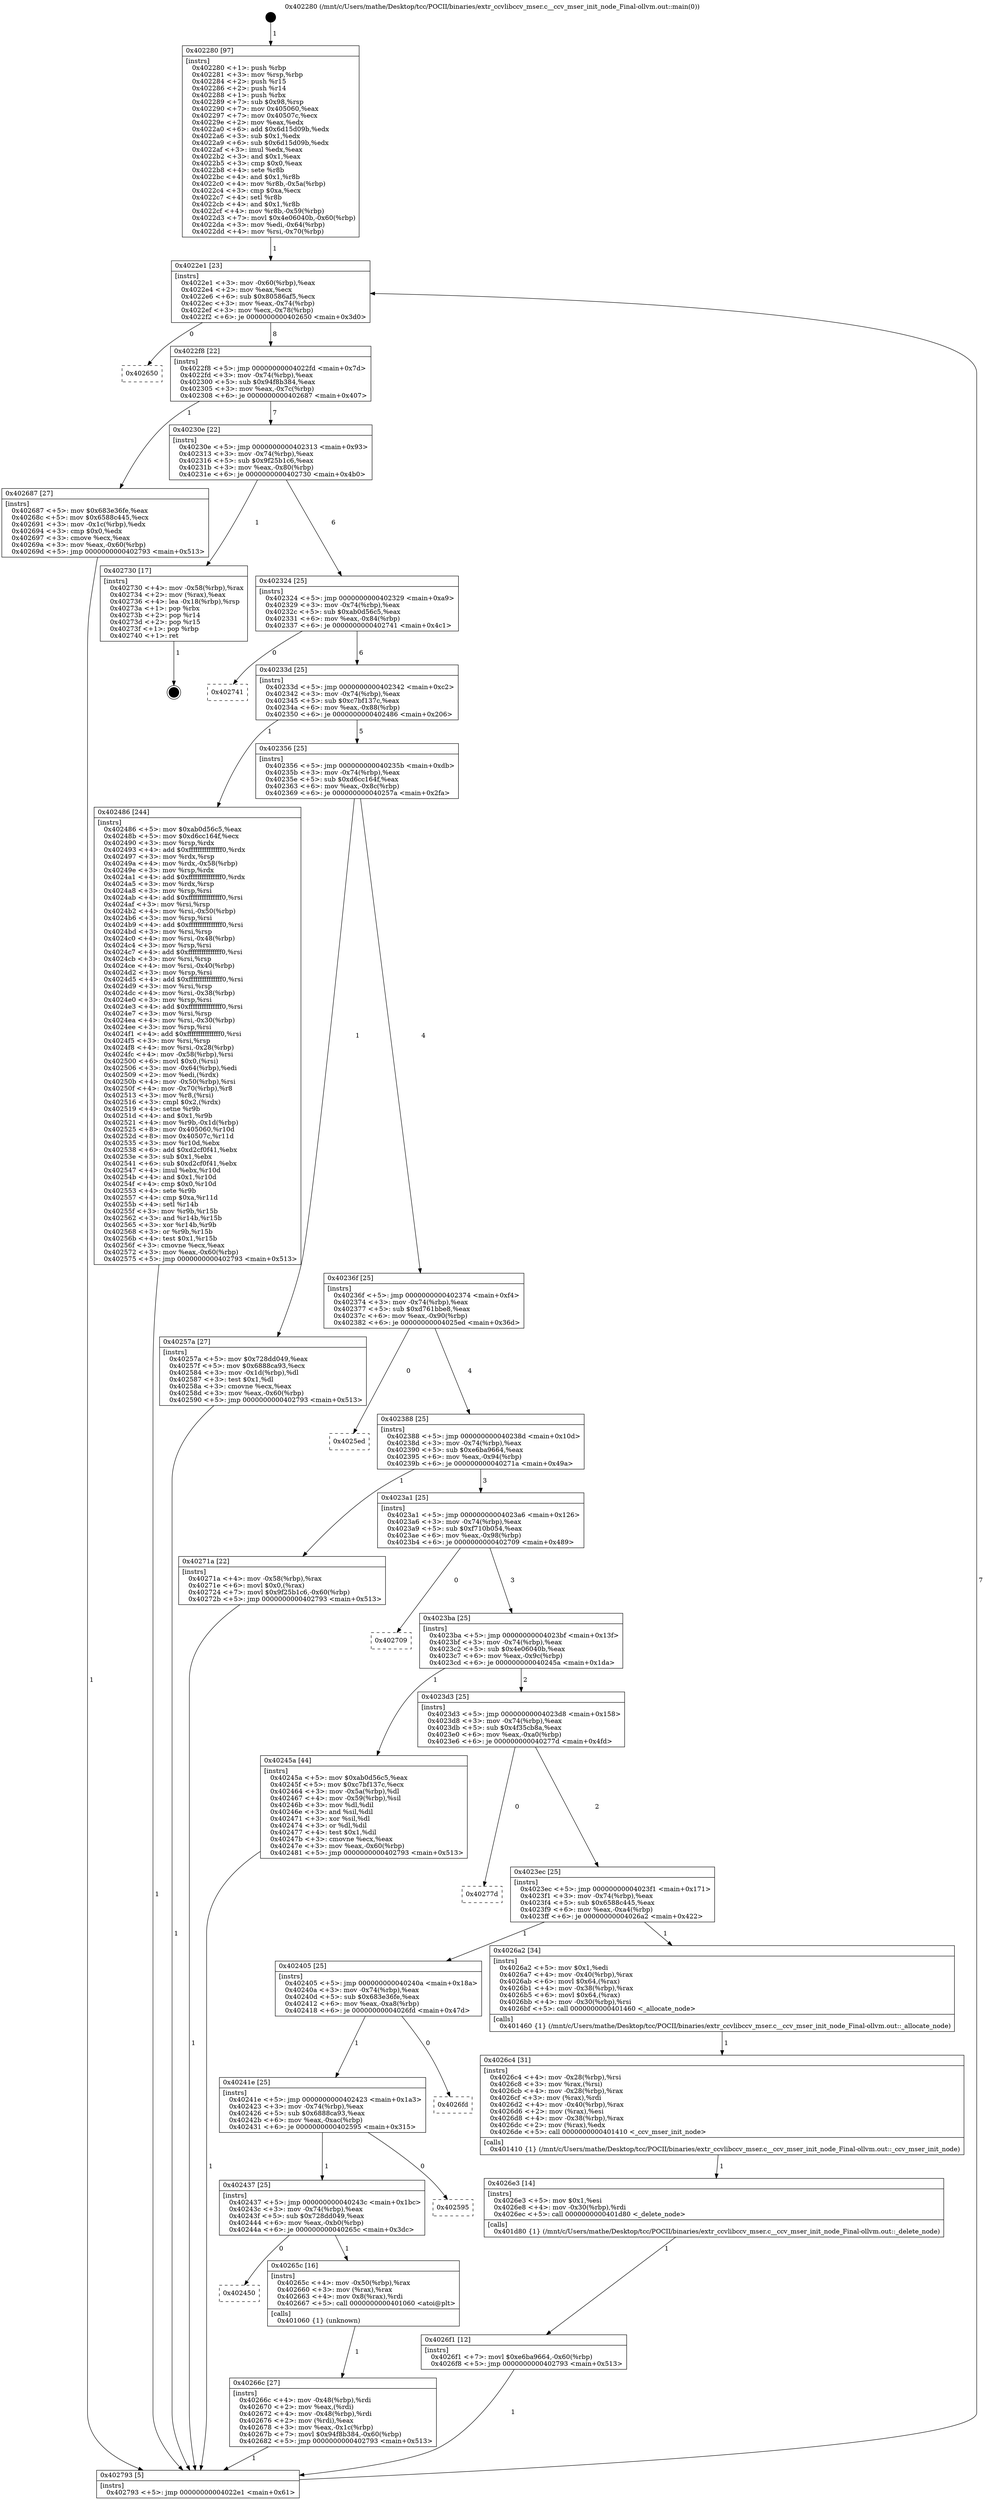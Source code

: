 digraph "0x402280" {
  label = "0x402280 (/mnt/c/Users/mathe/Desktop/tcc/POCII/binaries/extr_ccvlibccv_mser.c__ccv_mser_init_node_Final-ollvm.out::main(0))"
  labelloc = "t"
  node[shape=record]

  Entry [label="",width=0.3,height=0.3,shape=circle,fillcolor=black,style=filled]
  "0x4022e1" [label="{
     0x4022e1 [23]\l
     | [instrs]\l
     &nbsp;&nbsp;0x4022e1 \<+3\>: mov -0x60(%rbp),%eax\l
     &nbsp;&nbsp;0x4022e4 \<+2\>: mov %eax,%ecx\l
     &nbsp;&nbsp;0x4022e6 \<+6\>: sub $0x80586af5,%ecx\l
     &nbsp;&nbsp;0x4022ec \<+3\>: mov %eax,-0x74(%rbp)\l
     &nbsp;&nbsp;0x4022ef \<+3\>: mov %ecx,-0x78(%rbp)\l
     &nbsp;&nbsp;0x4022f2 \<+6\>: je 0000000000402650 \<main+0x3d0\>\l
  }"]
  "0x402650" [label="{
     0x402650\l
  }", style=dashed]
  "0x4022f8" [label="{
     0x4022f8 [22]\l
     | [instrs]\l
     &nbsp;&nbsp;0x4022f8 \<+5\>: jmp 00000000004022fd \<main+0x7d\>\l
     &nbsp;&nbsp;0x4022fd \<+3\>: mov -0x74(%rbp),%eax\l
     &nbsp;&nbsp;0x402300 \<+5\>: sub $0x94f8b384,%eax\l
     &nbsp;&nbsp;0x402305 \<+3\>: mov %eax,-0x7c(%rbp)\l
     &nbsp;&nbsp;0x402308 \<+6\>: je 0000000000402687 \<main+0x407\>\l
  }"]
  Exit [label="",width=0.3,height=0.3,shape=circle,fillcolor=black,style=filled,peripheries=2]
  "0x402687" [label="{
     0x402687 [27]\l
     | [instrs]\l
     &nbsp;&nbsp;0x402687 \<+5\>: mov $0x683e36fe,%eax\l
     &nbsp;&nbsp;0x40268c \<+5\>: mov $0x6588c445,%ecx\l
     &nbsp;&nbsp;0x402691 \<+3\>: mov -0x1c(%rbp),%edx\l
     &nbsp;&nbsp;0x402694 \<+3\>: cmp $0x0,%edx\l
     &nbsp;&nbsp;0x402697 \<+3\>: cmove %ecx,%eax\l
     &nbsp;&nbsp;0x40269a \<+3\>: mov %eax,-0x60(%rbp)\l
     &nbsp;&nbsp;0x40269d \<+5\>: jmp 0000000000402793 \<main+0x513\>\l
  }"]
  "0x40230e" [label="{
     0x40230e [22]\l
     | [instrs]\l
     &nbsp;&nbsp;0x40230e \<+5\>: jmp 0000000000402313 \<main+0x93\>\l
     &nbsp;&nbsp;0x402313 \<+3\>: mov -0x74(%rbp),%eax\l
     &nbsp;&nbsp;0x402316 \<+5\>: sub $0x9f25b1c6,%eax\l
     &nbsp;&nbsp;0x40231b \<+3\>: mov %eax,-0x80(%rbp)\l
     &nbsp;&nbsp;0x40231e \<+6\>: je 0000000000402730 \<main+0x4b0\>\l
  }"]
  "0x4026f1" [label="{
     0x4026f1 [12]\l
     | [instrs]\l
     &nbsp;&nbsp;0x4026f1 \<+7\>: movl $0xe6ba9664,-0x60(%rbp)\l
     &nbsp;&nbsp;0x4026f8 \<+5\>: jmp 0000000000402793 \<main+0x513\>\l
  }"]
  "0x402730" [label="{
     0x402730 [17]\l
     | [instrs]\l
     &nbsp;&nbsp;0x402730 \<+4\>: mov -0x58(%rbp),%rax\l
     &nbsp;&nbsp;0x402734 \<+2\>: mov (%rax),%eax\l
     &nbsp;&nbsp;0x402736 \<+4\>: lea -0x18(%rbp),%rsp\l
     &nbsp;&nbsp;0x40273a \<+1\>: pop %rbx\l
     &nbsp;&nbsp;0x40273b \<+2\>: pop %r14\l
     &nbsp;&nbsp;0x40273d \<+2\>: pop %r15\l
     &nbsp;&nbsp;0x40273f \<+1\>: pop %rbp\l
     &nbsp;&nbsp;0x402740 \<+1\>: ret\l
  }"]
  "0x402324" [label="{
     0x402324 [25]\l
     | [instrs]\l
     &nbsp;&nbsp;0x402324 \<+5\>: jmp 0000000000402329 \<main+0xa9\>\l
     &nbsp;&nbsp;0x402329 \<+3\>: mov -0x74(%rbp),%eax\l
     &nbsp;&nbsp;0x40232c \<+5\>: sub $0xab0d56c5,%eax\l
     &nbsp;&nbsp;0x402331 \<+6\>: mov %eax,-0x84(%rbp)\l
     &nbsp;&nbsp;0x402337 \<+6\>: je 0000000000402741 \<main+0x4c1\>\l
  }"]
  "0x4026e3" [label="{
     0x4026e3 [14]\l
     | [instrs]\l
     &nbsp;&nbsp;0x4026e3 \<+5\>: mov $0x1,%esi\l
     &nbsp;&nbsp;0x4026e8 \<+4\>: mov -0x30(%rbp),%rdi\l
     &nbsp;&nbsp;0x4026ec \<+5\>: call 0000000000401d80 \<_delete_node\>\l
     | [calls]\l
     &nbsp;&nbsp;0x401d80 \{1\} (/mnt/c/Users/mathe/Desktop/tcc/POCII/binaries/extr_ccvlibccv_mser.c__ccv_mser_init_node_Final-ollvm.out::_delete_node)\l
  }"]
  "0x402741" [label="{
     0x402741\l
  }", style=dashed]
  "0x40233d" [label="{
     0x40233d [25]\l
     | [instrs]\l
     &nbsp;&nbsp;0x40233d \<+5\>: jmp 0000000000402342 \<main+0xc2\>\l
     &nbsp;&nbsp;0x402342 \<+3\>: mov -0x74(%rbp),%eax\l
     &nbsp;&nbsp;0x402345 \<+5\>: sub $0xc7bf137c,%eax\l
     &nbsp;&nbsp;0x40234a \<+6\>: mov %eax,-0x88(%rbp)\l
     &nbsp;&nbsp;0x402350 \<+6\>: je 0000000000402486 \<main+0x206\>\l
  }"]
  "0x4026c4" [label="{
     0x4026c4 [31]\l
     | [instrs]\l
     &nbsp;&nbsp;0x4026c4 \<+4\>: mov -0x28(%rbp),%rsi\l
     &nbsp;&nbsp;0x4026c8 \<+3\>: mov %rax,(%rsi)\l
     &nbsp;&nbsp;0x4026cb \<+4\>: mov -0x28(%rbp),%rax\l
     &nbsp;&nbsp;0x4026cf \<+3\>: mov (%rax),%rdi\l
     &nbsp;&nbsp;0x4026d2 \<+4\>: mov -0x40(%rbp),%rax\l
     &nbsp;&nbsp;0x4026d6 \<+2\>: mov (%rax),%esi\l
     &nbsp;&nbsp;0x4026d8 \<+4\>: mov -0x38(%rbp),%rax\l
     &nbsp;&nbsp;0x4026dc \<+2\>: mov (%rax),%edx\l
     &nbsp;&nbsp;0x4026de \<+5\>: call 0000000000401410 \<_ccv_mser_init_node\>\l
     | [calls]\l
     &nbsp;&nbsp;0x401410 \{1\} (/mnt/c/Users/mathe/Desktop/tcc/POCII/binaries/extr_ccvlibccv_mser.c__ccv_mser_init_node_Final-ollvm.out::_ccv_mser_init_node)\l
  }"]
  "0x402486" [label="{
     0x402486 [244]\l
     | [instrs]\l
     &nbsp;&nbsp;0x402486 \<+5\>: mov $0xab0d56c5,%eax\l
     &nbsp;&nbsp;0x40248b \<+5\>: mov $0xd6cc164f,%ecx\l
     &nbsp;&nbsp;0x402490 \<+3\>: mov %rsp,%rdx\l
     &nbsp;&nbsp;0x402493 \<+4\>: add $0xfffffffffffffff0,%rdx\l
     &nbsp;&nbsp;0x402497 \<+3\>: mov %rdx,%rsp\l
     &nbsp;&nbsp;0x40249a \<+4\>: mov %rdx,-0x58(%rbp)\l
     &nbsp;&nbsp;0x40249e \<+3\>: mov %rsp,%rdx\l
     &nbsp;&nbsp;0x4024a1 \<+4\>: add $0xfffffffffffffff0,%rdx\l
     &nbsp;&nbsp;0x4024a5 \<+3\>: mov %rdx,%rsp\l
     &nbsp;&nbsp;0x4024a8 \<+3\>: mov %rsp,%rsi\l
     &nbsp;&nbsp;0x4024ab \<+4\>: add $0xfffffffffffffff0,%rsi\l
     &nbsp;&nbsp;0x4024af \<+3\>: mov %rsi,%rsp\l
     &nbsp;&nbsp;0x4024b2 \<+4\>: mov %rsi,-0x50(%rbp)\l
     &nbsp;&nbsp;0x4024b6 \<+3\>: mov %rsp,%rsi\l
     &nbsp;&nbsp;0x4024b9 \<+4\>: add $0xfffffffffffffff0,%rsi\l
     &nbsp;&nbsp;0x4024bd \<+3\>: mov %rsi,%rsp\l
     &nbsp;&nbsp;0x4024c0 \<+4\>: mov %rsi,-0x48(%rbp)\l
     &nbsp;&nbsp;0x4024c4 \<+3\>: mov %rsp,%rsi\l
     &nbsp;&nbsp;0x4024c7 \<+4\>: add $0xfffffffffffffff0,%rsi\l
     &nbsp;&nbsp;0x4024cb \<+3\>: mov %rsi,%rsp\l
     &nbsp;&nbsp;0x4024ce \<+4\>: mov %rsi,-0x40(%rbp)\l
     &nbsp;&nbsp;0x4024d2 \<+3\>: mov %rsp,%rsi\l
     &nbsp;&nbsp;0x4024d5 \<+4\>: add $0xfffffffffffffff0,%rsi\l
     &nbsp;&nbsp;0x4024d9 \<+3\>: mov %rsi,%rsp\l
     &nbsp;&nbsp;0x4024dc \<+4\>: mov %rsi,-0x38(%rbp)\l
     &nbsp;&nbsp;0x4024e0 \<+3\>: mov %rsp,%rsi\l
     &nbsp;&nbsp;0x4024e3 \<+4\>: add $0xfffffffffffffff0,%rsi\l
     &nbsp;&nbsp;0x4024e7 \<+3\>: mov %rsi,%rsp\l
     &nbsp;&nbsp;0x4024ea \<+4\>: mov %rsi,-0x30(%rbp)\l
     &nbsp;&nbsp;0x4024ee \<+3\>: mov %rsp,%rsi\l
     &nbsp;&nbsp;0x4024f1 \<+4\>: add $0xfffffffffffffff0,%rsi\l
     &nbsp;&nbsp;0x4024f5 \<+3\>: mov %rsi,%rsp\l
     &nbsp;&nbsp;0x4024f8 \<+4\>: mov %rsi,-0x28(%rbp)\l
     &nbsp;&nbsp;0x4024fc \<+4\>: mov -0x58(%rbp),%rsi\l
     &nbsp;&nbsp;0x402500 \<+6\>: movl $0x0,(%rsi)\l
     &nbsp;&nbsp;0x402506 \<+3\>: mov -0x64(%rbp),%edi\l
     &nbsp;&nbsp;0x402509 \<+2\>: mov %edi,(%rdx)\l
     &nbsp;&nbsp;0x40250b \<+4\>: mov -0x50(%rbp),%rsi\l
     &nbsp;&nbsp;0x40250f \<+4\>: mov -0x70(%rbp),%r8\l
     &nbsp;&nbsp;0x402513 \<+3\>: mov %r8,(%rsi)\l
     &nbsp;&nbsp;0x402516 \<+3\>: cmpl $0x2,(%rdx)\l
     &nbsp;&nbsp;0x402519 \<+4\>: setne %r9b\l
     &nbsp;&nbsp;0x40251d \<+4\>: and $0x1,%r9b\l
     &nbsp;&nbsp;0x402521 \<+4\>: mov %r9b,-0x1d(%rbp)\l
     &nbsp;&nbsp;0x402525 \<+8\>: mov 0x405060,%r10d\l
     &nbsp;&nbsp;0x40252d \<+8\>: mov 0x40507c,%r11d\l
     &nbsp;&nbsp;0x402535 \<+3\>: mov %r10d,%ebx\l
     &nbsp;&nbsp;0x402538 \<+6\>: add $0xd2cf0f41,%ebx\l
     &nbsp;&nbsp;0x40253e \<+3\>: sub $0x1,%ebx\l
     &nbsp;&nbsp;0x402541 \<+6\>: sub $0xd2cf0f41,%ebx\l
     &nbsp;&nbsp;0x402547 \<+4\>: imul %ebx,%r10d\l
     &nbsp;&nbsp;0x40254b \<+4\>: and $0x1,%r10d\l
     &nbsp;&nbsp;0x40254f \<+4\>: cmp $0x0,%r10d\l
     &nbsp;&nbsp;0x402553 \<+4\>: sete %r9b\l
     &nbsp;&nbsp;0x402557 \<+4\>: cmp $0xa,%r11d\l
     &nbsp;&nbsp;0x40255b \<+4\>: setl %r14b\l
     &nbsp;&nbsp;0x40255f \<+3\>: mov %r9b,%r15b\l
     &nbsp;&nbsp;0x402562 \<+3\>: and %r14b,%r15b\l
     &nbsp;&nbsp;0x402565 \<+3\>: xor %r14b,%r9b\l
     &nbsp;&nbsp;0x402568 \<+3\>: or %r9b,%r15b\l
     &nbsp;&nbsp;0x40256b \<+4\>: test $0x1,%r15b\l
     &nbsp;&nbsp;0x40256f \<+3\>: cmovne %ecx,%eax\l
     &nbsp;&nbsp;0x402572 \<+3\>: mov %eax,-0x60(%rbp)\l
     &nbsp;&nbsp;0x402575 \<+5\>: jmp 0000000000402793 \<main+0x513\>\l
  }"]
  "0x402356" [label="{
     0x402356 [25]\l
     | [instrs]\l
     &nbsp;&nbsp;0x402356 \<+5\>: jmp 000000000040235b \<main+0xdb\>\l
     &nbsp;&nbsp;0x40235b \<+3\>: mov -0x74(%rbp),%eax\l
     &nbsp;&nbsp;0x40235e \<+5\>: sub $0xd6cc164f,%eax\l
     &nbsp;&nbsp;0x402363 \<+6\>: mov %eax,-0x8c(%rbp)\l
     &nbsp;&nbsp;0x402369 \<+6\>: je 000000000040257a \<main+0x2fa\>\l
  }"]
  "0x40266c" [label="{
     0x40266c [27]\l
     | [instrs]\l
     &nbsp;&nbsp;0x40266c \<+4\>: mov -0x48(%rbp),%rdi\l
     &nbsp;&nbsp;0x402670 \<+2\>: mov %eax,(%rdi)\l
     &nbsp;&nbsp;0x402672 \<+4\>: mov -0x48(%rbp),%rdi\l
     &nbsp;&nbsp;0x402676 \<+2\>: mov (%rdi),%eax\l
     &nbsp;&nbsp;0x402678 \<+3\>: mov %eax,-0x1c(%rbp)\l
     &nbsp;&nbsp;0x40267b \<+7\>: movl $0x94f8b384,-0x60(%rbp)\l
     &nbsp;&nbsp;0x402682 \<+5\>: jmp 0000000000402793 \<main+0x513\>\l
  }"]
  "0x40257a" [label="{
     0x40257a [27]\l
     | [instrs]\l
     &nbsp;&nbsp;0x40257a \<+5\>: mov $0x728dd049,%eax\l
     &nbsp;&nbsp;0x40257f \<+5\>: mov $0x6888ca93,%ecx\l
     &nbsp;&nbsp;0x402584 \<+3\>: mov -0x1d(%rbp),%dl\l
     &nbsp;&nbsp;0x402587 \<+3\>: test $0x1,%dl\l
     &nbsp;&nbsp;0x40258a \<+3\>: cmovne %ecx,%eax\l
     &nbsp;&nbsp;0x40258d \<+3\>: mov %eax,-0x60(%rbp)\l
     &nbsp;&nbsp;0x402590 \<+5\>: jmp 0000000000402793 \<main+0x513\>\l
  }"]
  "0x40236f" [label="{
     0x40236f [25]\l
     | [instrs]\l
     &nbsp;&nbsp;0x40236f \<+5\>: jmp 0000000000402374 \<main+0xf4\>\l
     &nbsp;&nbsp;0x402374 \<+3\>: mov -0x74(%rbp),%eax\l
     &nbsp;&nbsp;0x402377 \<+5\>: sub $0xd761bbe8,%eax\l
     &nbsp;&nbsp;0x40237c \<+6\>: mov %eax,-0x90(%rbp)\l
     &nbsp;&nbsp;0x402382 \<+6\>: je 00000000004025ed \<main+0x36d\>\l
  }"]
  "0x402450" [label="{
     0x402450\l
  }", style=dashed]
  "0x4025ed" [label="{
     0x4025ed\l
  }", style=dashed]
  "0x402388" [label="{
     0x402388 [25]\l
     | [instrs]\l
     &nbsp;&nbsp;0x402388 \<+5\>: jmp 000000000040238d \<main+0x10d\>\l
     &nbsp;&nbsp;0x40238d \<+3\>: mov -0x74(%rbp),%eax\l
     &nbsp;&nbsp;0x402390 \<+5\>: sub $0xe6ba9664,%eax\l
     &nbsp;&nbsp;0x402395 \<+6\>: mov %eax,-0x94(%rbp)\l
     &nbsp;&nbsp;0x40239b \<+6\>: je 000000000040271a \<main+0x49a\>\l
  }"]
  "0x40265c" [label="{
     0x40265c [16]\l
     | [instrs]\l
     &nbsp;&nbsp;0x40265c \<+4\>: mov -0x50(%rbp),%rax\l
     &nbsp;&nbsp;0x402660 \<+3\>: mov (%rax),%rax\l
     &nbsp;&nbsp;0x402663 \<+4\>: mov 0x8(%rax),%rdi\l
     &nbsp;&nbsp;0x402667 \<+5\>: call 0000000000401060 \<atoi@plt\>\l
     | [calls]\l
     &nbsp;&nbsp;0x401060 \{1\} (unknown)\l
  }"]
  "0x40271a" [label="{
     0x40271a [22]\l
     | [instrs]\l
     &nbsp;&nbsp;0x40271a \<+4\>: mov -0x58(%rbp),%rax\l
     &nbsp;&nbsp;0x40271e \<+6\>: movl $0x0,(%rax)\l
     &nbsp;&nbsp;0x402724 \<+7\>: movl $0x9f25b1c6,-0x60(%rbp)\l
     &nbsp;&nbsp;0x40272b \<+5\>: jmp 0000000000402793 \<main+0x513\>\l
  }"]
  "0x4023a1" [label="{
     0x4023a1 [25]\l
     | [instrs]\l
     &nbsp;&nbsp;0x4023a1 \<+5\>: jmp 00000000004023a6 \<main+0x126\>\l
     &nbsp;&nbsp;0x4023a6 \<+3\>: mov -0x74(%rbp),%eax\l
     &nbsp;&nbsp;0x4023a9 \<+5\>: sub $0xf710b054,%eax\l
     &nbsp;&nbsp;0x4023ae \<+6\>: mov %eax,-0x98(%rbp)\l
     &nbsp;&nbsp;0x4023b4 \<+6\>: je 0000000000402709 \<main+0x489\>\l
  }"]
  "0x402437" [label="{
     0x402437 [25]\l
     | [instrs]\l
     &nbsp;&nbsp;0x402437 \<+5\>: jmp 000000000040243c \<main+0x1bc\>\l
     &nbsp;&nbsp;0x40243c \<+3\>: mov -0x74(%rbp),%eax\l
     &nbsp;&nbsp;0x40243f \<+5\>: sub $0x728dd049,%eax\l
     &nbsp;&nbsp;0x402444 \<+6\>: mov %eax,-0xb0(%rbp)\l
     &nbsp;&nbsp;0x40244a \<+6\>: je 000000000040265c \<main+0x3dc\>\l
  }"]
  "0x402709" [label="{
     0x402709\l
  }", style=dashed]
  "0x4023ba" [label="{
     0x4023ba [25]\l
     | [instrs]\l
     &nbsp;&nbsp;0x4023ba \<+5\>: jmp 00000000004023bf \<main+0x13f\>\l
     &nbsp;&nbsp;0x4023bf \<+3\>: mov -0x74(%rbp),%eax\l
     &nbsp;&nbsp;0x4023c2 \<+5\>: sub $0x4e06040b,%eax\l
     &nbsp;&nbsp;0x4023c7 \<+6\>: mov %eax,-0x9c(%rbp)\l
     &nbsp;&nbsp;0x4023cd \<+6\>: je 000000000040245a \<main+0x1da\>\l
  }"]
  "0x402595" [label="{
     0x402595\l
  }", style=dashed]
  "0x40245a" [label="{
     0x40245a [44]\l
     | [instrs]\l
     &nbsp;&nbsp;0x40245a \<+5\>: mov $0xab0d56c5,%eax\l
     &nbsp;&nbsp;0x40245f \<+5\>: mov $0xc7bf137c,%ecx\l
     &nbsp;&nbsp;0x402464 \<+3\>: mov -0x5a(%rbp),%dl\l
     &nbsp;&nbsp;0x402467 \<+4\>: mov -0x59(%rbp),%sil\l
     &nbsp;&nbsp;0x40246b \<+3\>: mov %dl,%dil\l
     &nbsp;&nbsp;0x40246e \<+3\>: and %sil,%dil\l
     &nbsp;&nbsp;0x402471 \<+3\>: xor %sil,%dl\l
     &nbsp;&nbsp;0x402474 \<+3\>: or %dl,%dil\l
     &nbsp;&nbsp;0x402477 \<+4\>: test $0x1,%dil\l
     &nbsp;&nbsp;0x40247b \<+3\>: cmovne %ecx,%eax\l
     &nbsp;&nbsp;0x40247e \<+3\>: mov %eax,-0x60(%rbp)\l
     &nbsp;&nbsp;0x402481 \<+5\>: jmp 0000000000402793 \<main+0x513\>\l
  }"]
  "0x4023d3" [label="{
     0x4023d3 [25]\l
     | [instrs]\l
     &nbsp;&nbsp;0x4023d3 \<+5\>: jmp 00000000004023d8 \<main+0x158\>\l
     &nbsp;&nbsp;0x4023d8 \<+3\>: mov -0x74(%rbp),%eax\l
     &nbsp;&nbsp;0x4023db \<+5\>: sub $0x4f35cb8a,%eax\l
     &nbsp;&nbsp;0x4023e0 \<+6\>: mov %eax,-0xa0(%rbp)\l
     &nbsp;&nbsp;0x4023e6 \<+6\>: je 000000000040277d \<main+0x4fd\>\l
  }"]
  "0x402793" [label="{
     0x402793 [5]\l
     | [instrs]\l
     &nbsp;&nbsp;0x402793 \<+5\>: jmp 00000000004022e1 \<main+0x61\>\l
  }"]
  "0x402280" [label="{
     0x402280 [97]\l
     | [instrs]\l
     &nbsp;&nbsp;0x402280 \<+1\>: push %rbp\l
     &nbsp;&nbsp;0x402281 \<+3\>: mov %rsp,%rbp\l
     &nbsp;&nbsp;0x402284 \<+2\>: push %r15\l
     &nbsp;&nbsp;0x402286 \<+2\>: push %r14\l
     &nbsp;&nbsp;0x402288 \<+1\>: push %rbx\l
     &nbsp;&nbsp;0x402289 \<+7\>: sub $0x98,%rsp\l
     &nbsp;&nbsp;0x402290 \<+7\>: mov 0x405060,%eax\l
     &nbsp;&nbsp;0x402297 \<+7\>: mov 0x40507c,%ecx\l
     &nbsp;&nbsp;0x40229e \<+2\>: mov %eax,%edx\l
     &nbsp;&nbsp;0x4022a0 \<+6\>: add $0x6d15d09b,%edx\l
     &nbsp;&nbsp;0x4022a6 \<+3\>: sub $0x1,%edx\l
     &nbsp;&nbsp;0x4022a9 \<+6\>: sub $0x6d15d09b,%edx\l
     &nbsp;&nbsp;0x4022af \<+3\>: imul %edx,%eax\l
     &nbsp;&nbsp;0x4022b2 \<+3\>: and $0x1,%eax\l
     &nbsp;&nbsp;0x4022b5 \<+3\>: cmp $0x0,%eax\l
     &nbsp;&nbsp;0x4022b8 \<+4\>: sete %r8b\l
     &nbsp;&nbsp;0x4022bc \<+4\>: and $0x1,%r8b\l
     &nbsp;&nbsp;0x4022c0 \<+4\>: mov %r8b,-0x5a(%rbp)\l
     &nbsp;&nbsp;0x4022c4 \<+3\>: cmp $0xa,%ecx\l
     &nbsp;&nbsp;0x4022c7 \<+4\>: setl %r8b\l
     &nbsp;&nbsp;0x4022cb \<+4\>: and $0x1,%r8b\l
     &nbsp;&nbsp;0x4022cf \<+4\>: mov %r8b,-0x59(%rbp)\l
     &nbsp;&nbsp;0x4022d3 \<+7\>: movl $0x4e06040b,-0x60(%rbp)\l
     &nbsp;&nbsp;0x4022da \<+3\>: mov %edi,-0x64(%rbp)\l
     &nbsp;&nbsp;0x4022dd \<+4\>: mov %rsi,-0x70(%rbp)\l
  }"]
  "0x40241e" [label="{
     0x40241e [25]\l
     | [instrs]\l
     &nbsp;&nbsp;0x40241e \<+5\>: jmp 0000000000402423 \<main+0x1a3\>\l
     &nbsp;&nbsp;0x402423 \<+3\>: mov -0x74(%rbp),%eax\l
     &nbsp;&nbsp;0x402426 \<+5\>: sub $0x6888ca93,%eax\l
     &nbsp;&nbsp;0x40242b \<+6\>: mov %eax,-0xac(%rbp)\l
     &nbsp;&nbsp;0x402431 \<+6\>: je 0000000000402595 \<main+0x315\>\l
  }"]
  "0x4026fd" [label="{
     0x4026fd\l
  }", style=dashed]
  "0x40277d" [label="{
     0x40277d\l
  }", style=dashed]
  "0x4023ec" [label="{
     0x4023ec [25]\l
     | [instrs]\l
     &nbsp;&nbsp;0x4023ec \<+5\>: jmp 00000000004023f1 \<main+0x171\>\l
     &nbsp;&nbsp;0x4023f1 \<+3\>: mov -0x74(%rbp),%eax\l
     &nbsp;&nbsp;0x4023f4 \<+5\>: sub $0x6588c445,%eax\l
     &nbsp;&nbsp;0x4023f9 \<+6\>: mov %eax,-0xa4(%rbp)\l
     &nbsp;&nbsp;0x4023ff \<+6\>: je 00000000004026a2 \<main+0x422\>\l
  }"]
  "0x402405" [label="{
     0x402405 [25]\l
     | [instrs]\l
     &nbsp;&nbsp;0x402405 \<+5\>: jmp 000000000040240a \<main+0x18a\>\l
     &nbsp;&nbsp;0x40240a \<+3\>: mov -0x74(%rbp),%eax\l
     &nbsp;&nbsp;0x40240d \<+5\>: sub $0x683e36fe,%eax\l
     &nbsp;&nbsp;0x402412 \<+6\>: mov %eax,-0xa8(%rbp)\l
     &nbsp;&nbsp;0x402418 \<+6\>: je 00000000004026fd \<main+0x47d\>\l
  }"]
  "0x4026a2" [label="{
     0x4026a2 [34]\l
     | [instrs]\l
     &nbsp;&nbsp;0x4026a2 \<+5\>: mov $0x1,%edi\l
     &nbsp;&nbsp;0x4026a7 \<+4\>: mov -0x40(%rbp),%rax\l
     &nbsp;&nbsp;0x4026ab \<+6\>: movl $0x64,(%rax)\l
     &nbsp;&nbsp;0x4026b1 \<+4\>: mov -0x38(%rbp),%rax\l
     &nbsp;&nbsp;0x4026b5 \<+6\>: movl $0x64,(%rax)\l
     &nbsp;&nbsp;0x4026bb \<+4\>: mov -0x30(%rbp),%rsi\l
     &nbsp;&nbsp;0x4026bf \<+5\>: call 0000000000401460 \<_allocate_node\>\l
     | [calls]\l
     &nbsp;&nbsp;0x401460 \{1\} (/mnt/c/Users/mathe/Desktop/tcc/POCII/binaries/extr_ccvlibccv_mser.c__ccv_mser_init_node_Final-ollvm.out::_allocate_node)\l
  }"]
  Entry -> "0x402280" [label=" 1"]
  "0x4022e1" -> "0x402650" [label=" 0"]
  "0x4022e1" -> "0x4022f8" [label=" 8"]
  "0x402730" -> Exit [label=" 1"]
  "0x4022f8" -> "0x402687" [label=" 1"]
  "0x4022f8" -> "0x40230e" [label=" 7"]
  "0x40271a" -> "0x402793" [label=" 1"]
  "0x40230e" -> "0x402730" [label=" 1"]
  "0x40230e" -> "0x402324" [label=" 6"]
  "0x4026f1" -> "0x402793" [label=" 1"]
  "0x402324" -> "0x402741" [label=" 0"]
  "0x402324" -> "0x40233d" [label=" 6"]
  "0x4026e3" -> "0x4026f1" [label=" 1"]
  "0x40233d" -> "0x402486" [label=" 1"]
  "0x40233d" -> "0x402356" [label=" 5"]
  "0x4026c4" -> "0x4026e3" [label=" 1"]
  "0x402356" -> "0x40257a" [label=" 1"]
  "0x402356" -> "0x40236f" [label=" 4"]
  "0x4026a2" -> "0x4026c4" [label=" 1"]
  "0x40236f" -> "0x4025ed" [label=" 0"]
  "0x40236f" -> "0x402388" [label=" 4"]
  "0x402687" -> "0x402793" [label=" 1"]
  "0x402388" -> "0x40271a" [label=" 1"]
  "0x402388" -> "0x4023a1" [label=" 3"]
  "0x40266c" -> "0x402793" [label=" 1"]
  "0x4023a1" -> "0x402709" [label=" 0"]
  "0x4023a1" -> "0x4023ba" [label=" 3"]
  "0x402437" -> "0x402450" [label=" 0"]
  "0x4023ba" -> "0x40245a" [label=" 1"]
  "0x4023ba" -> "0x4023d3" [label=" 2"]
  "0x40245a" -> "0x402793" [label=" 1"]
  "0x402280" -> "0x4022e1" [label=" 1"]
  "0x402793" -> "0x4022e1" [label=" 7"]
  "0x402437" -> "0x40265c" [label=" 1"]
  "0x402486" -> "0x402793" [label=" 1"]
  "0x40257a" -> "0x402793" [label=" 1"]
  "0x40241e" -> "0x402437" [label=" 1"]
  "0x4023d3" -> "0x40277d" [label=" 0"]
  "0x4023d3" -> "0x4023ec" [label=" 2"]
  "0x40241e" -> "0x402595" [label=" 0"]
  "0x4023ec" -> "0x4026a2" [label=" 1"]
  "0x4023ec" -> "0x402405" [label=" 1"]
  "0x40265c" -> "0x40266c" [label=" 1"]
  "0x402405" -> "0x4026fd" [label=" 0"]
  "0x402405" -> "0x40241e" [label=" 1"]
}
